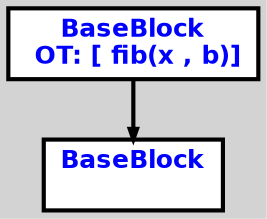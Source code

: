 digraph G {
ordering=out;
ranksep=.4;
bgcolor="lightgrey";  node [shape=box, fixedsize=false, fontsize=12, fontname="Helvetica-bold", fontcolor="blue"
width=.25, height=.25, color="black", fillcolor="white", style="filled, solid, bold"];

edge [arrowsize=.5, color="black", style="bold"]    n00001243B6DA30E0 [label="BaseBlock\n OT: [ fib(x , b)]
"]
    n00001243B6DA31A0 [label="BaseBlock\n "]
    n00001243B6DA30E0 -> n00001243B6DA31A0
}
